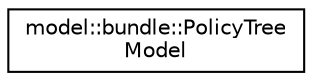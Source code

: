 digraph "Graphical Class Hierarchy"
{
 // LATEX_PDF_SIZE
  edge [fontname="Helvetica",fontsize="10",labelfontname="Helvetica",labelfontsize="10"];
  node [fontname="Helvetica",fontsize="10",shape=record];
  rankdir="LR";
  Node0 [label="model::bundle::PolicyTree\lModel",height=0.2,width=0.4,color="black", fillcolor="white", style="filled",URL="$classmodel_1_1bundle_1_1_policy_tree_model.html",tooltip=" "];
}

